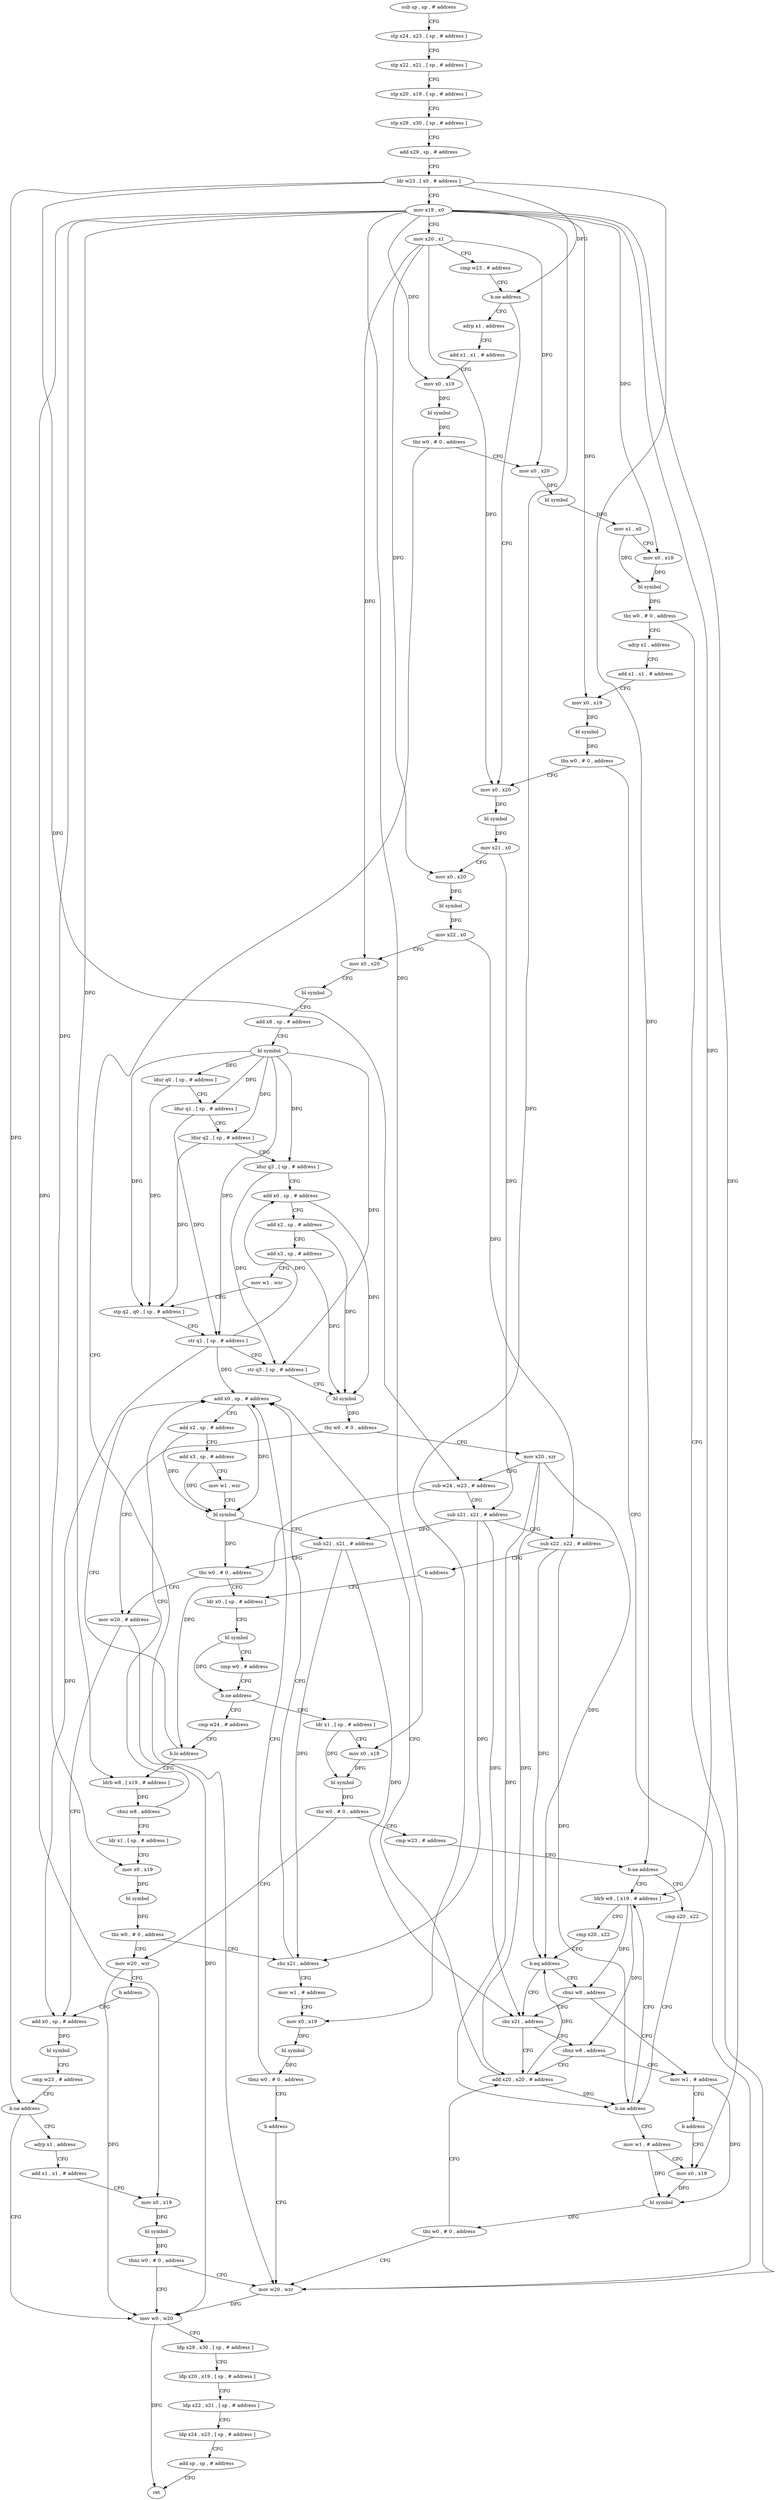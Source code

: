 digraph "func" {
"99008" [label = "sub sp , sp , # address" ]
"99012" [label = "stp x24 , x23 , [ sp , # address ]" ]
"99016" [label = "stp x22 , x21 , [ sp , # address ]" ]
"99020" [label = "stp x20 , x19 , [ sp , # address ]" ]
"99024" [label = "stp x29 , x30 , [ sp , # address ]" ]
"99028" [label = "add x29 , sp , # address" ]
"99032" [label = "ldr w23 , [ x0 , # address ]" ]
"99036" [label = "mov x19 , x0" ]
"99040" [label = "mov x20 , x1" ]
"99044" [label = "cmp w23 , # address" ]
"99048" [label = "b.ne address" ]
"99116" [label = "mov x0 , x20" ]
"99052" [label = "adrp x1 , address" ]
"99120" [label = "bl symbol" ]
"99124" [label = "mov x21 , x0" ]
"99128" [label = "mov x0 , x20" ]
"99132" [label = "bl symbol" ]
"99136" [label = "mov x22 , x0" ]
"99140" [label = "mov x0 , x20" ]
"99144" [label = "bl symbol" ]
"99148" [label = "add x8 , sp , # address" ]
"99152" [label = "bl symbol" ]
"99156" [label = "ldur q0 , [ sp , # address ]" ]
"99160" [label = "ldur q1 , [ sp , # address ]" ]
"99164" [label = "ldur q2 , [ sp , # address ]" ]
"99168" [label = "ldur q3 , [ sp , # address ]" ]
"99172" [label = "add x0 , sp , # address" ]
"99176" [label = "add x2 , sp , # address" ]
"99180" [label = "add x3 , sp , # address" ]
"99184" [label = "mov w1 , wzr" ]
"99188" [label = "stp q2 , q0 , [ sp , # address ]" ]
"99192" [label = "str q1 , [ sp , # address ]" ]
"99196" [label = "str q3 , [ sp , # address ]" ]
"99200" [label = "bl symbol" ]
"99204" [label = "tbz w0 , # 0 , address" ]
"99412" [label = "mov w20 , # address" ]
"99208" [label = "mov x20 , xzr" ]
"99056" [label = "add x1 , x1 , # address" ]
"99060" [label = "mov x0 , x19" ]
"99064" [label = "bl symbol" ]
"99068" [label = "tbz w0 , # 0 , address" ]
"99452" [label = "mov w20 , wzr" ]
"99072" [label = "mov x0 , x20" ]
"99416" [label = "add x0 , sp , # address" ]
"99212" [label = "sub w24 , w23 , # address" ]
"99216" [label = "sub x21 , x21 , # address" ]
"99220" [label = "sub x22 , x22 , # address" ]
"99224" [label = "b address" ]
"99276" [label = "ldr x0 , [ sp , # address ]" ]
"99456" [label = "mov w0 , w20" ]
"99076" [label = "bl symbol" ]
"99080" [label = "mov x1 , x0" ]
"99084" [label = "mov x0 , x19" ]
"99088" [label = "bl symbol" ]
"99092" [label = "tbz w0 , # 0 , address" ]
"99096" [label = "adrp x1 , address" ]
"99460" [label = "ldp x29 , x30 , [ sp , # address ]" ]
"99464" [label = "ldp x20 , x19 , [ sp , # address ]" ]
"99468" [label = "ldp x22 , x21 , [ sp , # address ]" ]
"99472" [label = "ldp x24 , x23 , [ sp , # address ]" ]
"99476" [label = "add sp , sp , # address" ]
"99480" [label = "ret" ]
"99432" [label = "adrp x1 , address" ]
"99436" [label = "add x1 , x1 , # address" ]
"99440" [label = "mov x0 , x19" ]
"99444" [label = "bl symbol" ]
"99448" [label = "tbnz w0 , # 0 , address" ]
"99280" [label = "bl symbol" ]
"99284" [label = "cmp w0 , # address" ]
"99288" [label = "b.ne address" ]
"99356" [label = "cmp w24 , # address" ]
"99292" [label = "ldr x1 , [ sp , # address ]" ]
"99100" [label = "add x1 , x1 , # address" ]
"99104" [label = "mov x0 , x19" ]
"99108" [label = "bl symbol" ]
"99112" [label = "tbz w0 , # 0 , address" ]
"99360" [label = "b.lo address" ]
"99248" [label = "add x0 , sp , # address" ]
"99364" [label = "ldrb w8 , [ x19 , # address ]" ]
"99296" [label = "mov x0 , x19" ]
"99300" [label = "bl symbol" ]
"99304" [label = "tbz w0 , # 0 , address" ]
"99484" [label = "mov w20 , wzr" ]
"99308" [label = "cmp w23 , # address" ]
"99252" [label = "add x2 , sp , # address" ]
"99256" [label = "add x3 , sp , # address" ]
"99260" [label = "mov w1 , wzr" ]
"99264" [label = "bl symbol" ]
"99268" [label = "sub x21 , x21 , # address" ]
"99272" [label = "tbz w0 , # 0 , address" ]
"99368" [label = "cbnz w8 , address" ]
"99372" [label = "ldr x1 , [ sp , # address ]" ]
"99488" [label = "b address" ]
"99312" [label = "b.ne address" ]
"99324" [label = "ldrb w8 , [ x19 , # address ]" ]
"99316" [label = "cmp x20 , x22" ]
"99376" [label = "mov x0 , x19" ]
"99380" [label = "bl symbol" ]
"99384" [label = "tbz w0 , # 0 , address" ]
"99388" [label = "cbz x21 , address" ]
"99420" [label = "bl symbol" ]
"99424" [label = "cmp w23 , # address" ]
"99428" [label = "b.ne address" ]
"99328" [label = "cmp x20 , x22" ]
"99332" [label = "b.eq address" ]
"99340" [label = "cbz x21 , address" ]
"99336" [label = "cbnz w8 , address" ]
"99320" [label = "b.ne address" ]
"99228" [label = "mov w1 , # address" ]
"99392" [label = "mov w1 , # address" ]
"99244" [label = "add x20 , x20 , # address" ]
"99344" [label = "cbnz w8 , address" ]
"99348" [label = "mov w1 , # address" ]
"99232" [label = "mov x0 , x19" ]
"99396" [label = "mov x0 , x19" ]
"99400" [label = "bl symbol" ]
"99404" [label = "tbnz w0 , # 0 , address" ]
"99408" [label = "b address" ]
"99352" [label = "b address" ]
"99236" [label = "bl symbol" ]
"99240" [label = "tbz w0 , # 0 , address" ]
"99008" -> "99012" [ label = "CFG" ]
"99012" -> "99016" [ label = "CFG" ]
"99016" -> "99020" [ label = "CFG" ]
"99020" -> "99024" [ label = "CFG" ]
"99024" -> "99028" [ label = "CFG" ]
"99028" -> "99032" [ label = "CFG" ]
"99032" -> "99036" [ label = "CFG" ]
"99032" -> "99048" [ label = "DFG" ]
"99032" -> "99212" [ label = "DFG" ]
"99032" -> "99428" [ label = "DFG" ]
"99032" -> "99312" [ label = "DFG" ]
"99036" -> "99040" [ label = "CFG" ]
"99036" -> "99060" [ label = "DFG" ]
"99036" -> "99084" [ label = "DFG" ]
"99036" -> "99104" [ label = "DFG" ]
"99036" -> "99440" [ label = "DFG" ]
"99036" -> "99296" [ label = "DFG" ]
"99036" -> "99364" [ label = "DFG" ]
"99036" -> "99376" [ label = "DFG" ]
"99036" -> "99324" [ label = "DFG" ]
"99036" -> "99396" [ label = "DFG" ]
"99036" -> "99232" [ label = "DFG" ]
"99040" -> "99044" [ label = "CFG" ]
"99040" -> "99116" [ label = "DFG" ]
"99040" -> "99128" [ label = "DFG" ]
"99040" -> "99140" [ label = "DFG" ]
"99040" -> "99072" [ label = "DFG" ]
"99044" -> "99048" [ label = "CFG" ]
"99048" -> "99116" [ label = "CFG" ]
"99048" -> "99052" [ label = "CFG" ]
"99116" -> "99120" [ label = "DFG" ]
"99052" -> "99056" [ label = "CFG" ]
"99120" -> "99124" [ label = "DFG" ]
"99124" -> "99128" [ label = "CFG" ]
"99124" -> "99216" [ label = "DFG" ]
"99128" -> "99132" [ label = "DFG" ]
"99132" -> "99136" [ label = "DFG" ]
"99136" -> "99140" [ label = "CFG" ]
"99136" -> "99220" [ label = "DFG" ]
"99140" -> "99144" [ label = "CFG" ]
"99144" -> "99148" [ label = "CFG" ]
"99148" -> "99152" [ label = "CFG" ]
"99152" -> "99156" [ label = "DFG" ]
"99152" -> "99188" [ label = "DFG" ]
"99152" -> "99160" [ label = "DFG" ]
"99152" -> "99192" [ label = "DFG" ]
"99152" -> "99164" [ label = "DFG" ]
"99152" -> "99168" [ label = "DFG" ]
"99152" -> "99196" [ label = "DFG" ]
"99156" -> "99160" [ label = "CFG" ]
"99156" -> "99188" [ label = "DFG" ]
"99160" -> "99164" [ label = "CFG" ]
"99160" -> "99192" [ label = "DFG" ]
"99164" -> "99168" [ label = "CFG" ]
"99164" -> "99188" [ label = "DFG" ]
"99168" -> "99172" [ label = "CFG" ]
"99168" -> "99196" [ label = "DFG" ]
"99172" -> "99176" [ label = "CFG" ]
"99172" -> "99200" [ label = "DFG" ]
"99176" -> "99180" [ label = "CFG" ]
"99176" -> "99200" [ label = "DFG" ]
"99180" -> "99184" [ label = "CFG" ]
"99180" -> "99200" [ label = "DFG" ]
"99184" -> "99188" [ label = "CFG" ]
"99188" -> "99192" [ label = "CFG" ]
"99192" -> "99196" [ label = "CFG" ]
"99192" -> "99172" [ label = "DFG" ]
"99192" -> "99416" [ label = "DFG" ]
"99192" -> "99248" [ label = "DFG" ]
"99196" -> "99200" [ label = "CFG" ]
"99200" -> "99204" [ label = "DFG" ]
"99204" -> "99412" [ label = "CFG" ]
"99204" -> "99208" [ label = "CFG" ]
"99412" -> "99416" [ label = "CFG" ]
"99412" -> "99456" [ label = "DFG" ]
"99208" -> "99212" [ label = "CFG" ]
"99208" -> "99332" [ label = "DFG" ]
"99208" -> "99320" [ label = "DFG" ]
"99208" -> "99244" [ label = "DFG" ]
"99056" -> "99060" [ label = "CFG" ]
"99060" -> "99064" [ label = "DFG" ]
"99064" -> "99068" [ label = "DFG" ]
"99068" -> "99452" [ label = "CFG" ]
"99068" -> "99072" [ label = "CFG" ]
"99452" -> "99456" [ label = "DFG" ]
"99072" -> "99076" [ label = "DFG" ]
"99416" -> "99420" [ label = "DFG" ]
"99212" -> "99216" [ label = "CFG" ]
"99212" -> "99360" [ label = "DFG" ]
"99216" -> "99220" [ label = "CFG" ]
"99216" -> "99268" [ label = "DFG" ]
"99216" -> "99388" [ label = "DFG" ]
"99216" -> "99340" [ label = "DFG" ]
"99220" -> "99224" [ label = "CFG" ]
"99220" -> "99332" [ label = "DFG" ]
"99220" -> "99320" [ label = "DFG" ]
"99224" -> "99276" [ label = "CFG" ]
"99276" -> "99280" [ label = "CFG" ]
"99456" -> "99460" [ label = "CFG" ]
"99456" -> "99480" [ label = "DFG" ]
"99076" -> "99080" [ label = "DFG" ]
"99080" -> "99084" [ label = "CFG" ]
"99080" -> "99088" [ label = "DFG" ]
"99084" -> "99088" [ label = "DFG" ]
"99088" -> "99092" [ label = "DFG" ]
"99092" -> "99452" [ label = "CFG" ]
"99092" -> "99096" [ label = "CFG" ]
"99096" -> "99100" [ label = "CFG" ]
"99460" -> "99464" [ label = "CFG" ]
"99464" -> "99468" [ label = "CFG" ]
"99468" -> "99472" [ label = "CFG" ]
"99472" -> "99476" [ label = "CFG" ]
"99476" -> "99480" [ label = "CFG" ]
"99432" -> "99436" [ label = "CFG" ]
"99436" -> "99440" [ label = "CFG" ]
"99440" -> "99444" [ label = "DFG" ]
"99444" -> "99448" [ label = "DFG" ]
"99448" -> "99456" [ label = "CFG" ]
"99448" -> "99452" [ label = "CFG" ]
"99280" -> "99284" [ label = "CFG" ]
"99280" -> "99288" [ label = "DFG" ]
"99284" -> "99288" [ label = "CFG" ]
"99288" -> "99356" [ label = "CFG" ]
"99288" -> "99292" [ label = "CFG" ]
"99356" -> "99360" [ label = "CFG" ]
"99292" -> "99296" [ label = "CFG" ]
"99292" -> "99300" [ label = "DFG" ]
"99100" -> "99104" [ label = "CFG" ]
"99104" -> "99108" [ label = "DFG" ]
"99108" -> "99112" [ label = "DFG" ]
"99112" -> "99452" [ label = "CFG" ]
"99112" -> "99116" [ label = "CFG" ]
"99360" -> "99248" [ label = "CFG" ]
"99360" -> "99364" [ label = "CFG" ]
"99248" -> "99252" [ label = "CFG" ]
"99248" -> "99264" [ label = "DFG" ]
"99364" -> "99368" [ label = "DFG" ]
"99296" -> "99300" [ label = "DFG" ]
"99300" -> "99304" [ label = "DFG" ]
"99304" -> "99484" [ label = "CFG" ]
"99304" -> "99308" [ label = "CFG" ]
"99484" -> "99488" [ label = "CFG" ]
"99484" -> "99456" [ label = "DFG" ]
"99308" -> "99312" [ label = "CFG" ]
"99252" -> "99256" [ label = "CFG" ]
"99252" -> "99264" [ label = "DFG" ]
"99256" -> "99260" [ label = "CFG" ]
"99256" -> "99264" [ label = "DFG" ]
"99260" -> "99264" [ label = "CFG" ]
"99264" -> "99268" [ label = "CFG" ]
"99264" -> "99272" [ label = "DFG" ]
"99268" -> "99272" [ label = "CFG" ]
"99268" -> "99388" [ label = "DFG" ]
"99268" -> "99340" [ label = "DFG" ]
"99272" -> "99412" [ label = "CFG" ]
"99272" -> "99276" [ label = "CFG" ]
"99368" -> "99248" [ label = "CFG" ]
"99368" -> "99372" [ label = "CFG" ]
"99372" -> "99376" [ label = "CFG" ]
"99488" -> "99416" [ label = "CFG" ]
"99312" -> "99324" [ label = "CFG" ]
"99312" -> "99316" [ label = "CFG" ]
"99324" -> "99328" [ label = "CFG" ]
"99324" -> "99336" [ label = "DFG" ]
"99324" -> "99344" [ label = "DFG" ]
"99316" -> "99320" [ label = "CFG" ]
"99376" -> "99380" [ label = "DFG" ]
"99380" -> "99384" [ label = "DFG" ]
"99384" -> "99484" [ label = "CFG" ]
"99384" -> "99388" [ label = "CFG" ]
"99388" -> "99248" [ label = "CFG" ]
"99388" -> "99392" [ label = "CFG" ]
"99420" -> "99424" [ label = "CFG" ]
"99424" -> "99428" [ label = "CFG" ]
"99428" -> "99456" [ label = "CFG" ]
"99428" -> "99432" [ label = "CFG" ]
"99328" -> "99332" [ label = "CFG" ]
"99332" -> "99340" [ label = "CFG" ]
"99332" -> "99336" [ label = "CFG" ]
"99340" -> "99244" [ label = "CFG" ]
"99340" -> "99344" [ label = "CFG" ]
"99336" -> "99348" [ label = "CFG" ]
"99336" -> "99340" [ label = "CFG" ]
"99320" -> "99228" [ label = "CFG" ]
"99320" -> "99324" [ label = "CFG" ]
"99228" -> "99232" [ label = "CFG" ]
"99228" -> "99236" [ label = "DFG" ]
"99392" -> "99396" [ label = "CFG" ]
"99244" -> "99248" [ label = "CFG" ]
"99244" -> "99332" [ label = "DFG" ]
"99244" -> "99320" [ label = "DFG" ]
"99344" -> "99244" [ label = "CFG" ]
"99344" -> "99348" [ label = "CFG" ]
"99348" -> "99352" [ label = "CFG" ]
"99348" -> "99236" [ label = "DFG" ]
"99232" -> "99236" [ label = "DFG" ]
"99396" -> "99400" [ label = "DFG" ]
"99400" -> "99404" [ label = "DFG" ]
"99404" -> "99248" [ label = "CFG" ]
"99404" -> "99408" [ label = "CFG" ]
"99408" -> "99452" [ label = "CFG" ]
"99352" -> "99232" [ label = "CFG" ]
"99236" -> "99240" [ label = "DFG" ]
"99240" -> "99452" [ label = "CFG" ]
"99240" -> "99244" [ label = "CFG" ]
}
